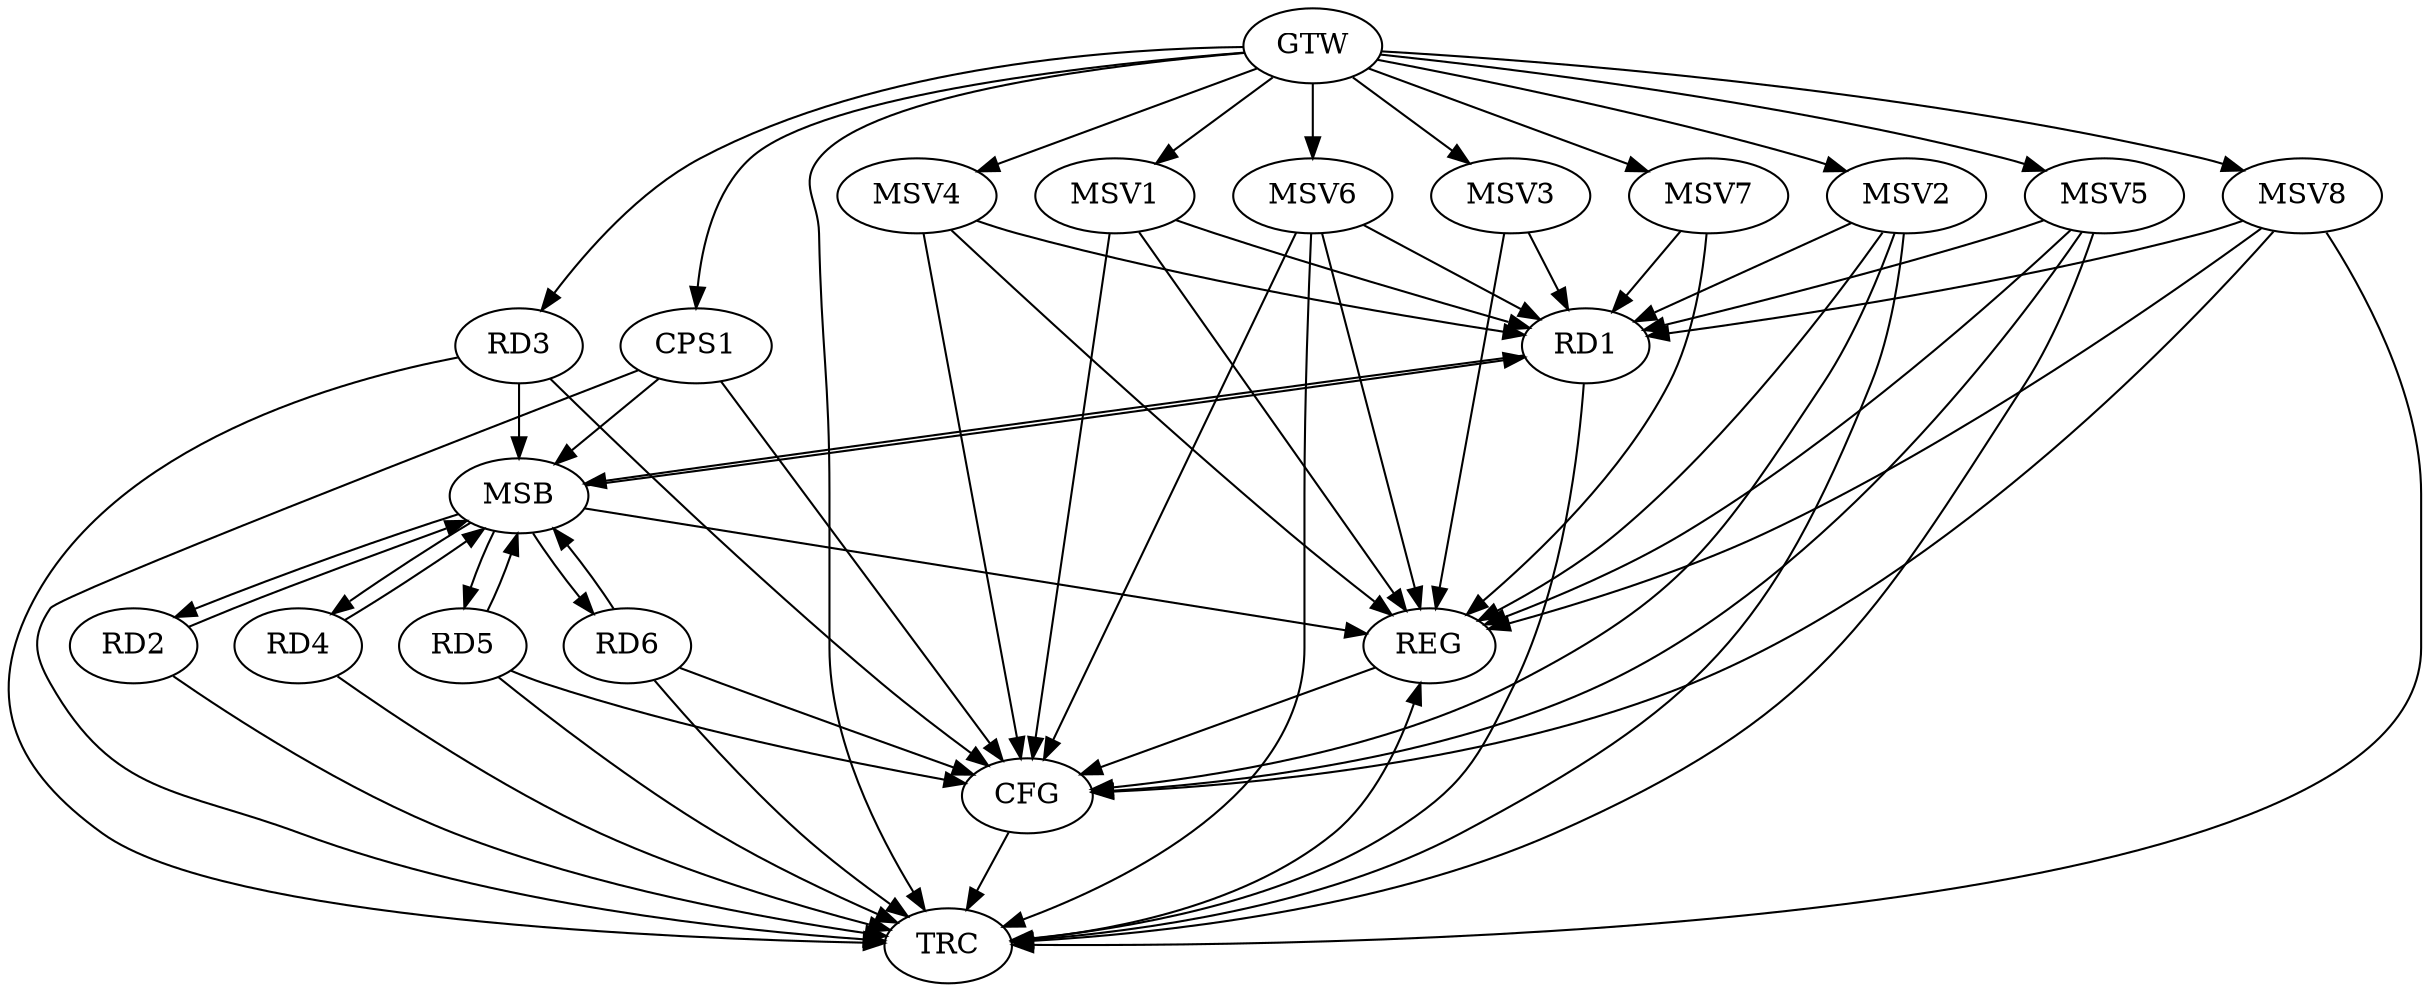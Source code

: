 strict digraph G {
  RD1 [ label="RD1" ];
  RD2 [ label="RD2" ];
  RD3 [ label="RD3" ];
  RD4 [ label="RD4" ];
  RD5 [ label="RD5" ];
  RD6 [ label="RD6" ];
  CPS1 [ label="CPS1" ];
  GTW [ label="GTW" ];
  REG [ label="REG" ];
  MSB [ label="MSB" ];
  CFG [ label="CFG" ];
  TRC [ label="TRC" ];
  MSV1 [ label="MSV1" ];
  MSV2 [ label="MSV2" ];
  MSV3 [ label="MSV3" ];
  MSV4 [ label="MSV4" ];
  MSV5 [ label="MSV5" ];
  MSV6 [ label="MSV6" ];
  MSV7 [ label="MSV7" ];
  MSV8 [ label="MSV8" ];
  GTW -> RD3;
  GTW -> CPS1;
  RD1 -> MSB;
  MSB -> REG;
  RD2 -> MSB;
  RD3 -> MSB;
  MSB -> RD6;
  RD4 -> MSB;
  RD5 -> MSB;
  RD6 -> MSB;
  CPS1 -> MSB;
  MSB -> RD1;
  MSB -> RD2;
  MSB -> RD4;
  MSB -> RD5;
  RD6 -> CFG;
  CPS1 -> CFG;
  RD3 -> CFG;
  RD5 -> CFG;
  REG -> CFG;
  RD1 -> TRC;
  RD2 -> TRC;
  RD3 -> TRC;
  RD4 -> TRC;
  RD5 -> TRC;
  RD6 -> TRC;
  CPS1 -> TRC;
  GTW -> TRC;
  CFG -> TRC;
  TRC -> REG;
  MSV1 -> RD1;
  GTW -> MSV1;
  MSV1 -> REG;
  MSV1 -> CFG;
  MSV2 -> RD1;
  GTW -> MSV2;
  MSV2 -> REG;
  MSV2 -> TRC;
  MSV2 -> CFG;
  MSV3 -> RD1;
  GTW -> MSV3;
  MSV3 -> REG;
  MSV4 -> RD1;
  GTW -> MSV4;
  MSV4 -> REG;
  MSV4 -> CFG;
  MSV5 -> RD1;
  GTW -> MSV5;
  MSV5 -> REG;
  MSV5 -> TRC;
  MSV5 -> CFG;
  MSV6 -> RD1;
  GTW -> MSV6;
  MSV6 -> REG;
  MSV6 -> TRC;
  MSV6 -> CFG;
  MSV7 -> RD1;
  GTW -> MSV7;
  MSV7 -> REG;
  MSV8 -> RD1;
  GTW -> MSV8;
  MSV8 -> REG;
  MSV8 -> TRC;
  MSV8 -> CFG;
}

